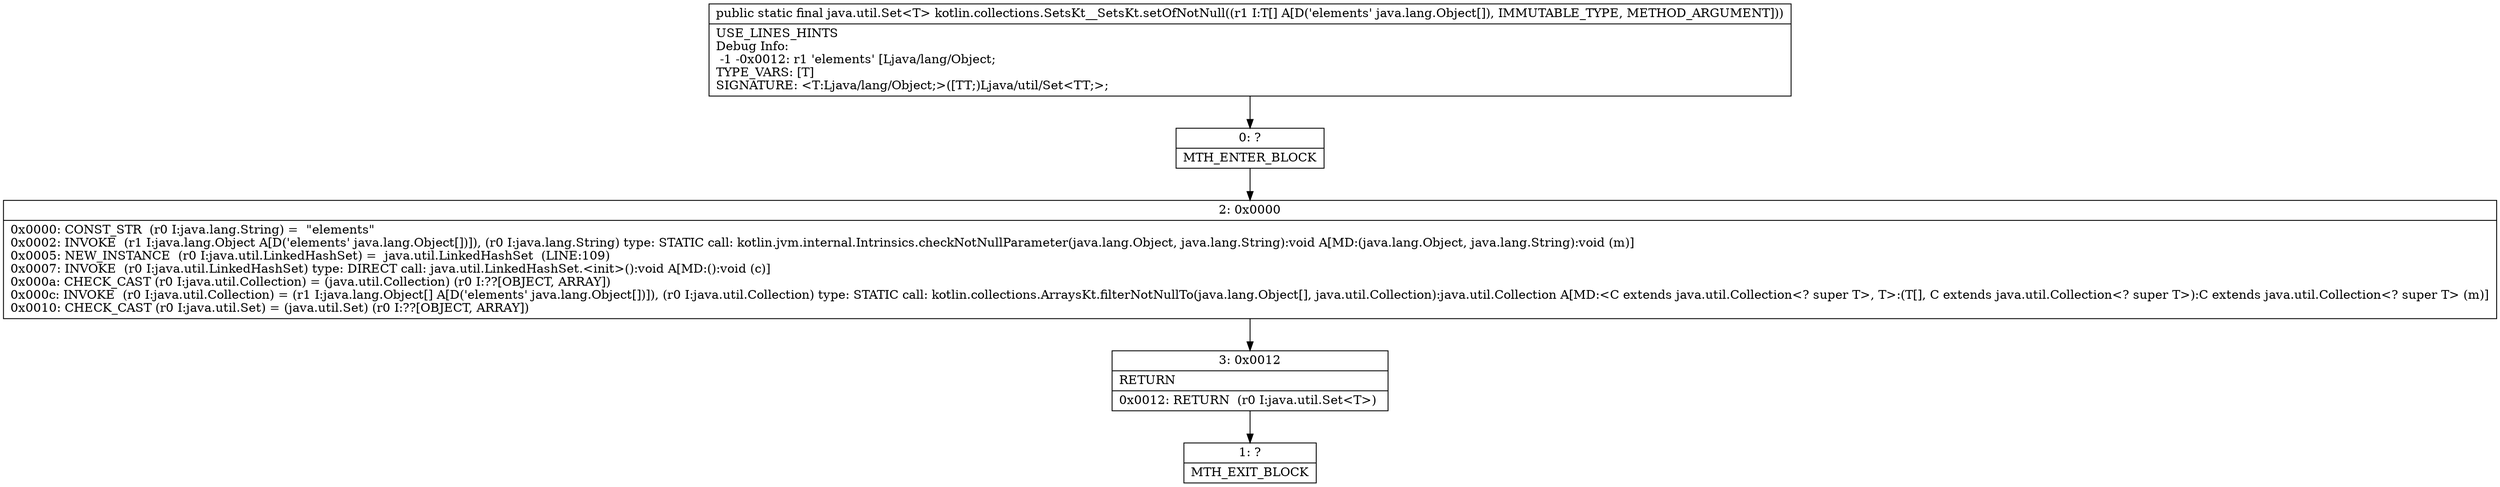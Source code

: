 digraph "CFG forkotlin.collections.SetsKt__SetsKt.setOfNotNull([Ljava\/lang\/Object;)Ljava\/util\/Set;" {
Node_0 [shape=record,label="{0\:\ ?|MTH_ENTER_BLOCK\l}"];
Node_2 [shape=record,label="{2\:\ 0x0000|0x0000: CONST_STR  (r0 I:java.lang.String) =  \"elements\" \l0x0002: INVOKE  (r1 I:java.lang.Object A[D('elements' java.lang.Object[])]), (r0 I:java.lang.String) type: STATIC call: kotlin.jvm.internal.Intrinsics.checkNotNullParameter(java.lang.Object, java.lang.String):void A[MD:(java.lang.Object, java.lang.String):void (m)]\l0x0005: NEW_INSTANCE  (r0 I:java.util.LinkedHashSet) =  java.util.LinkedHashSet  (LINE:109)\l0x0007: INVOKE  (r0 I:java.util.LinkedHashSet) type: DIRECT call: java.util.LinkedHashSet.\<init\>():void A[MD:():void (c)]\l0x000a: CHECK_CAST (r0 I:java.util.Collection) = (java.util.Collection) (r0 I:??[OBJECT, ARRAY]) \l0x000c: INVOKE  (r0 I:java.util.Collection) = (r1 I:java.lang.Object[] A[D('elements' java.lang.Object[])]), (r0 I:java.util.Collection) type: STATIC call: kotlin.collections.ArraysKt.filterNotNullTo(java.lang.Object[], java.util.Collection):java.util.Collection A[MD:\<C extends java.util.Collection\<? super T\>, T\>:(T[], C extends java.util.Collection\<? super T\>):C extends java.util.Collection\<? super T\> (m)]\l0x0010: CHECK_CAST (r0 I:java.util.Set) = (java.util.Set) (r0 I:??[OBJECT, ARRAY]) \l}"];
Node_3 [shape=record,label="{3\:\ 0x0012|RETURN\l|0x0012: RETURN  (r0 I:java.util.Set\<T\>) \l}"];
Node_1 [shape=record,label="{1\:\ ?|MTH_EXIT_BLOCK\l}"];
MethodNode[shape=record,label="{public static final java.util.Set\<T\> kotlin.collections.SetsKt__SetsKt.setOfNotNull((r1 I:T[] A[D('elements' java.lang.Object[]), IMMUTABLE_TYPE, METHOD_ARGUMENT]))  | USE_LINES_HINTS\lDebug Info:\l  \-1 \-0x0012: r1 'elements' [Ljava\/lang\/Object;\lTYPE_VARS: [T]\lSIGNATURE: \<T:Ljava\/lang\/Object;\>([TT;)Ljava\/util\/Set\<TT;\>;\l}"];
MethodNode -> Node_0;Node_0 -> Node_2;
Node_2 -> Node_3;
Node_3 -> Node_1;
}

